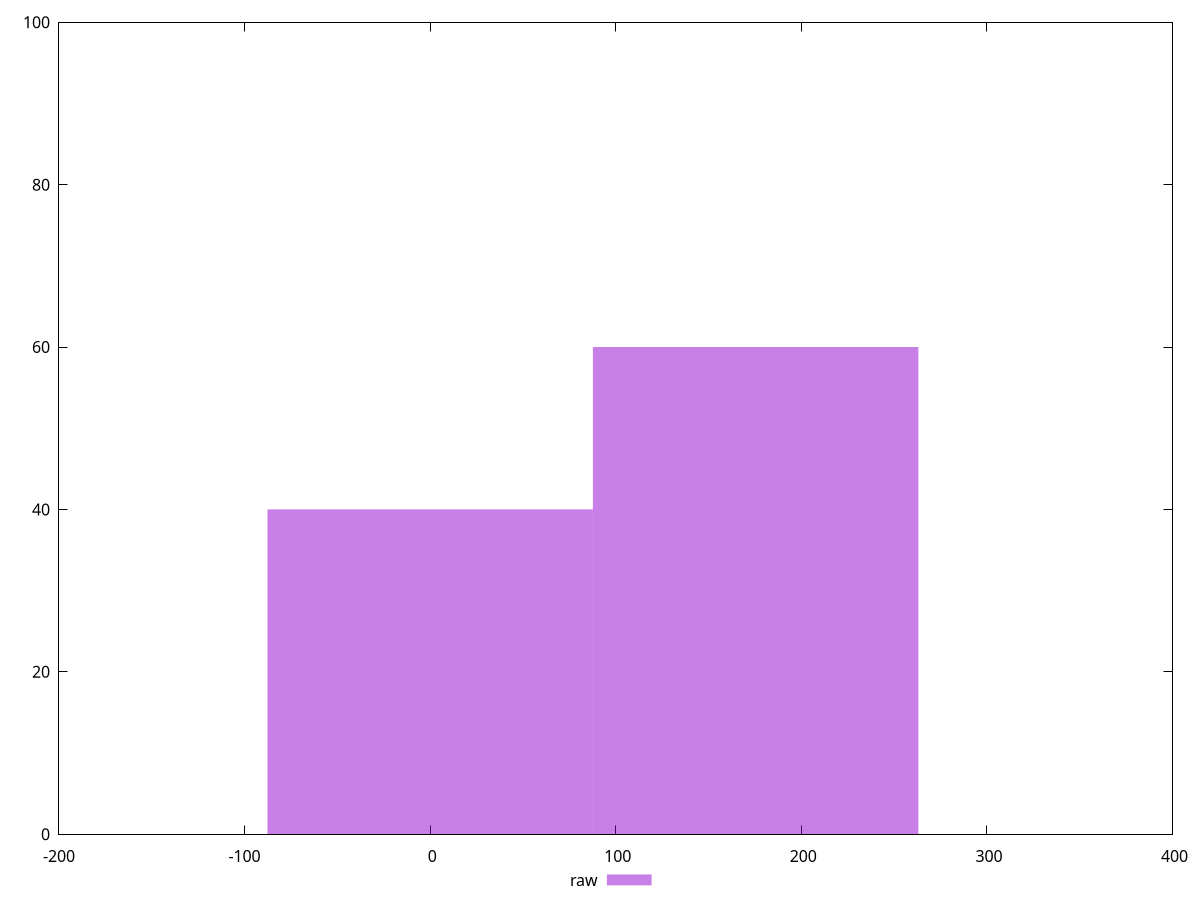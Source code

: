 reset
set terminal svg size 640, 490 enhanced background rgb 'white'
set output "report_00007_2020-12-11T15:55:29.892Z/unminified-javascript/samples/pages/raw/histogram.svg"

$raw <<EOF
0 40
175.36231662238737 60
EOF

set key outside below
set boxwidth 175.36231662238737
set yrange [0:100]
set style fill transparent solid 0.5 noborder

plot \
  $raw title "raw" with boxes, \


reset